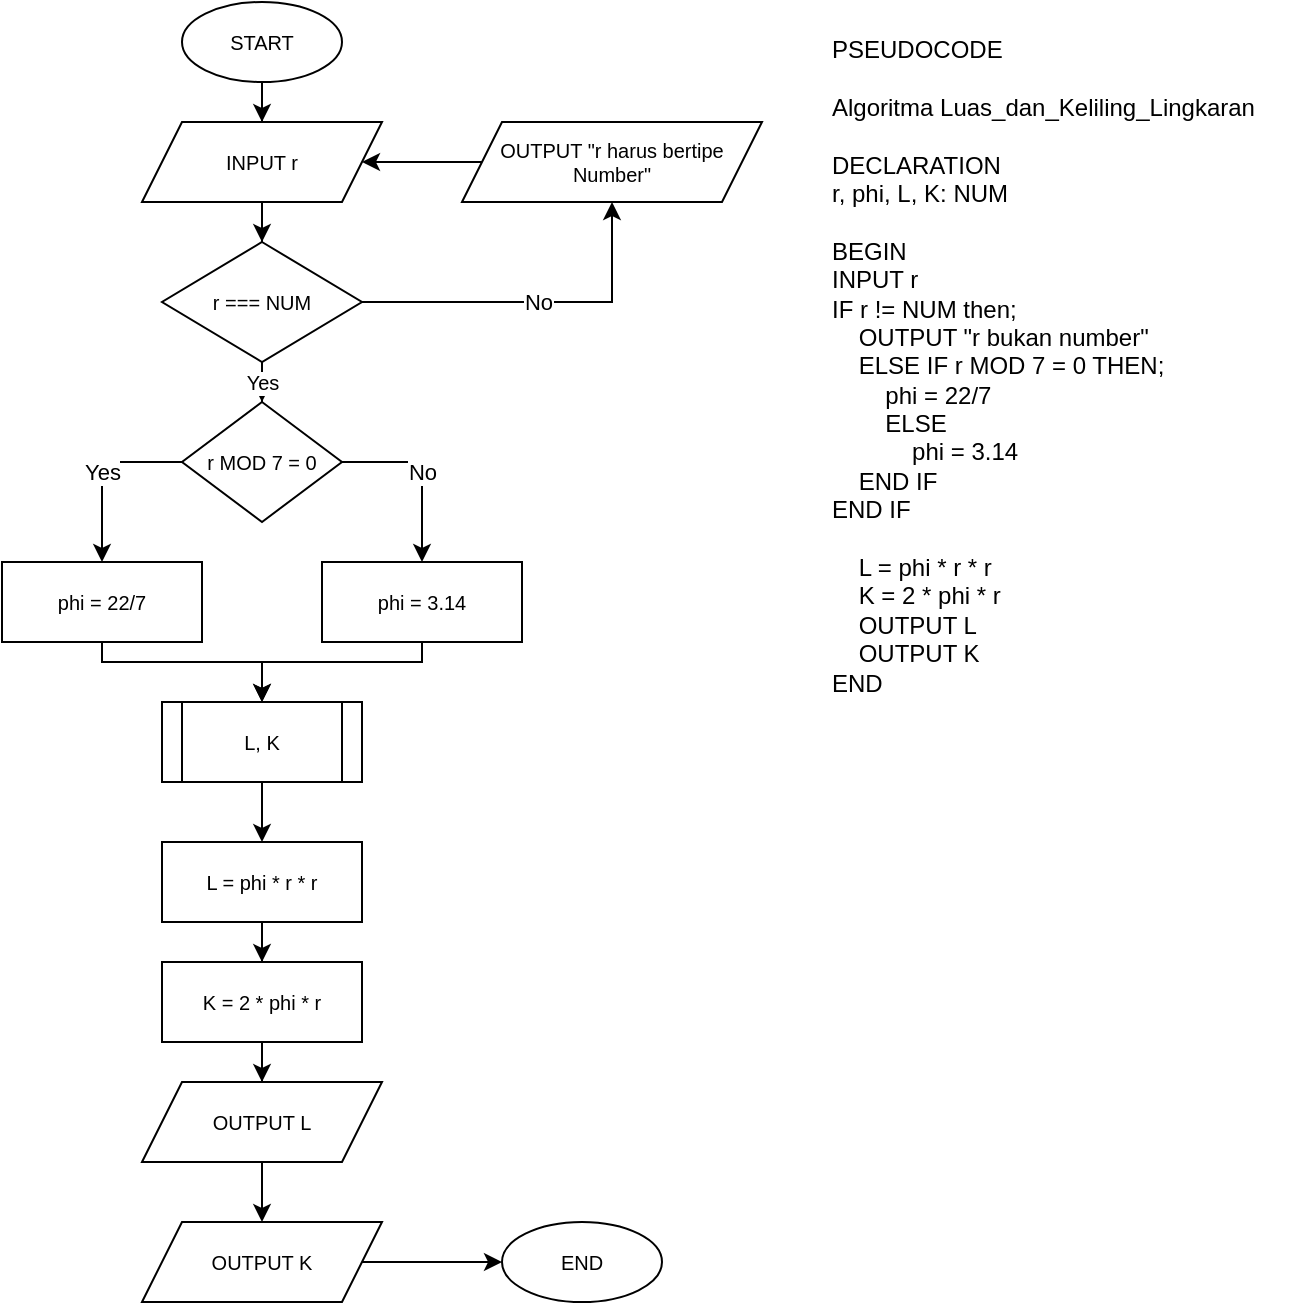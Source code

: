 <mxfile version="22.0.6" type="github" pages="2">
  <diagram name="Luas dan Keliling Lingkaran" id="As60NBWmITr6IcEahLj_">
    <mxGraphModel dx="1730" dy="470" grid="1" gridSize="10" guides="1" tooltips="1" connect="1" arrows="1" fold="1" page="1" pageScale="1" pageWidth="850" pageHeight="1100" math="0" shadow="0">
      <root>
        <mxCell id="0" />
        <mxCell id="1" parent="0" />
        <mxCell id="t3VwvEb-FSoNEl8GtmgG-22" style="edgeStyle=orthogonalEdgeStyle;rounded=0;orthogonalLoop=1;jettySize=auto;html=1;entryX=0.5;entryY=0;entryDx=0;entryDy=0;fontSize=10;" parent="1" source="t3VwvEb-FSoNEl8GtmgG-6" target="t3VwvEb-FSoNEl8GtmgG-13" edge="1">
          <mxGeometry relative="1" as="geometry" />
        </mxCell>
        <mxCell id="t3VwvEb-FSoNEl8GtmgG-6" value="START" style="ellipse;whiteSpace=wrap;html=1;fontSize=10;" parent="1" vertex="1">
          <mxGeometry x="80" y="10" width="80" height="40" as="geometry" />
        </mxCell>
        <mxCell id="t3VwvEb-FSoNEl8GtmgG-24" value="Yes" style="edgeStyle=orthogonalEdgeStyle;rounded=0;orthogonalLoop=1;jettySize=auto;html=1;entryX=0.5;entryY=0;entryDx=0;entryDy=0;fontSize=10;" parent="1" source="t3VwvEb-FSoNEl8GtmgG-8" target="t3VwvEb-FSoNEl8GtmgG-14" edge="1">
          <mxGeometry relative="1" as="geometry" />
        </mxCell>
        <mxCell id="t3VwvEb-FSoNEl8GtmgG-39" value="No" style="edgeStyle=orthogonalEdgeStyle;rounded=0;orthogonalLoop=1;jettySize=auto;html=1;entryX=0.5;entryY=1;entryDx=0;entryDy=0;" parent="1" source="t3VwvEb-FSoNEl8GtmgG-8" target="t3VwvEb-FSoNEl8GtmgG-37" edge="1">
          <mxGeometry relative="1" as="geometry" />
        </mxCell>
        <mxCell id="t3VwvEb-FSoNEl8GtmgG-8" value="r === NUM" style="rhombus;whiteSpace=wrap;html=1;fontSize=10;" parent="1" vertex="1">
          <mxGeometry x="70" y="130" width="100" height="60" as="geometry" />
        </mxCell>
        <mxCell id="t3VwvEb-FSoNEl8GtmgG-28" style="edgeStyle=orthogonalEdgeStyle;rounded=0;orthogonalLoop=1;jettySize=auto;html=1;entryX=0.5;entryY=0;entryDx=0;entryDy=0;fontSize=10;" parent="1" source="t3VwvEb-FSoNEl8GtmgG-10" target="t3VwvEb-FSoNEl8GtmgG-11" edge="1">
          <mxGeometry relative="1" as="geometry" />
        </mxCell>
        <mxCell id="t3VwvEb-FSoNEl8GtmgG-10" value="L = phi * r * r" style="rounded=0;whiteSpace=wrap;html=1;fontSize=10;" parent="1" vertex="1">
          <mxGeometry x="70" y="430" width="100" height="40" as="geometry" />
        </mxCell>
        <mxCell id="t3VwvEb-FSoNEl8GtmgG-29" style="edgeStyle=orthogonalEdgeStyle;rounded=0;orthogonalLoop=1;jettySize=auto;html=1;entryX=0.5;entryY=0;entryDx=0;entryDy=0;fontSize=10;" parent="1" source="t3VwvEb-FSoNEl8GtmgG-11" target="t3VwvEb-FSoNEl8GtmgG-12" edge="1">
          <mxGeometry relative="1" as="geometry" />
        </mxCell>
        <mxCell id="t3VwvEb-FSoNEl8GtmgG-11" value="K = 2 * phi * r" style="rounded=0;whiteSpace=wrap;html=1;fontSize=10;" parent="1" vertex="1">
          <mxGeometry x="70" y="490" width="100" height="40" as="geometry" />
        </mxCell>
        <mxCell id="Z4qwYL4u_Ih5AbIZj-c4-2" style="edgeStyle=orthogonalEdgeStyle;rounded=0;orthogonalLoop=1;jettySize=auto;html=1;entryX=0.5;entryY=0;entryDx=0;entryDy=0;" edge="1" parent="1" source="t3VwvEb-FSoNEl8GtmgG-12" target="Z4qwYL4u_Ih5AbIZj-c4-1">
          <mxGeometry relative="1" as="geometry" />
        </mxCell>
        <mxCell id="t3VwvEb-FSoNEl8GtmgG-12" value="OUTPUT L" style="shape=parallelogram;perimeter=parallelogramPerimeter;whiteSpace=wrap;html=1;fixedSize=1;fontSize=10;" parent="1" vertex="1">
          <mxGeometry x="60" y="550" width="120" height="40" as="geometry" />
        </mxCell>
        <mxCell id="t3VwvEb-FSoNEl8GtmgG-23" style="edgeStyle=orthogonalEdgeStyle;rounded=0;orthogonalLoop=1;jettySize=auto;html=1;entryX=0.5;entryY=0;entryDx=0;entryDy=0;fontSize=10;" parent="1" source="t3VwvEb-FSoNEl8GtmgG-13" target="t3VwvEb-FSoNEl8GtmgG-8" edge="1">
          <mxGeometry relative="1" as="geometry" />
        </mxCell>
        <mxCell id="t3VwvEb-FSoNEl8GtmgG-13" value="INPUT r" style="shape=parallelogram;perimeter=parallelogramPerimeter;whiteSpace=wrap;html=1;fixedSize=1;fontSize=10;" parent="1" vertex="1">
          <mxGeometry x="60" y="70" width="120" height="40" as="geometry" />
        </mxCell>
        <mxCell id="Z4qwYL4u_Ih5AbIZj-c4-7" value="Yes" style="edgeStyle=orthogonalEdgeStyle;rounded=0;orthogonalLoop=1;jettySize=auto;html=1;entryX=0.5;entryY=0;entryDx=0;entryDy=0;" edge="1" parent="1" source="t3VwvEb-FSoNEl8GtmgG-14" target="Z4qwYL4u_Ih5AbIZj-c4-5">
          <mxGeometry relative="1" as="geometry">
            <Array as="points">
              <mxPoint x="40" y="240" />
            </Array>
          </mxGeometry>
        </mxCell>
        <mxCell id="Z4qwYL4u_Ih5AbIZj-c4-8" value="No" style="edgeStyle=orthogonalEdgeStyle;rounded=0;orthogonalLoop=1;jettySize=auto;html=1;entryX=0.5;entryY=0;entryDx=0;entryDy=0;" edge="1" parent="1" source="t3VwvEb-FSoNEl8GtmgG-14" target="Z4qwYL4u_Ih5AbIZj-c4-6">
          <mxGeometry relative="1" as="geometry">
            <Array as="points">
              <mxPoint x="200" y="240" />
            </Array>
          </mxGeometry>
        </mxCell>
        <mxCell id="t3VwvEb-FSoNEl8GtmgG-14" value="r MOD 7 = 0" style="rhombus;whiteSpace=wrap;html=1;fontSize=10;" parent="1" vertex="1">
          <mxGeometry x="80" y="210" width="80" height="60" as="geometry" />
        </mxCell>
        <mxCell id="t3VwvEb-FSoNEl8GtmgG-21" value="END" style="ellipse;whiteSpace=wrap;html=1;fontSize=10;" parent="1" vertex="1">
          <mxGeometry x="240" y="620" width="80" height="40" as="geometry" />
        </mxCell>
        <mxCell id="t3VwvEb-FSoNEl8GtmgG-34" style="edgeStyle=orthogonalEdgeStyle;rounded=0;orthogonalLoop=1;jettySize=auto;html=1;entryX=0.5;entryY=0;entryDx=0;entryDy=0;fontSize=10;" parent="1" source="t3VwvEb-FSoNEl8GtmgG-31" target="t3VwvEb-FSoNEl8GtmgG-10" edge="1">
          <mxGeometry relative="1" as="geometry" />
        </mxCell>
        <mxCell id="t3VwvEb-FSoNEl8GtmgG-31" value="L, K" style="shape=process;whiteSpace=wrap;html=1;backgroundOutline=1;fontSize=10;" parent="1" vertex="1">
          <mxGeometry x="70" y="360" width="100" height="40" as="geometry" />
        </mxCell>
        <mxCell id="t3VwvEb-FSoNEl8GtmgG-40" style="edgeStyle=orthogonalEdgeStyle;rounded=0;orthogonalLoop=1;jettySize=auto;html=1;entryX=1;entryY=0.5;entryDx=0;entryDy=0;" parent="1" source="t3VwvEb-FSoNEl8GtmgG-37" target="t3VwvEb-FSoNEl8GtmgG-13" edge="1">
          <mxGeometry relative="1" as="geometry" />
        </mxCell>
        <mxCell id="t3VwvEb-FSoNEl8GtmgG-37" value="OUTPUT &quot;r harus bertipe Number&quot;" style="shape=parallelogram;perimeter=parallelogramPerimeter;whiteSpace=wrap;html=1;fixedSize=1;fontSize=10;" parent="1" vertex="1">
          <mxGeometry x="220" y="70" width="150" height="40" as="geometry" />
        </mxCell>
        <mxCell id="t3VwvEb-FSoNEl8GtmgG-43" value="PSEUDOCODE&lt;br&gt;&lt;br&gt;&lt;div&gt;Algoritma Luas_dan_Keliling_Lingkaran&lt;/div&gt;&lt;div&gt;&lt;br&gt;&lt;/div&gt;&lt;div&gt;DECLARATION&lt;/div&gt;&lt;div&gt;r, phi, L, K: NUM&lt;/div&gt;&lt;div&gt;&lt;br&gt;&lt;/div&gt;&lt;div&gt;BEGIN&lt;/div&gt;&lt;div&gt;INPUT r&lt;span style=&quot;&quot;&gt;&lt;/span&gt;&lt;/div&gt;&lt;div&gt;IF r != NUM then;&lt;/div&gt;&lt;div&gt;&lt;span style=&quot;&quot;&gt;&lt;span style=&quot;&quot;&gt;&lt;span style=&quot;white-space: pre;&quot;&gt;&amp;nbsp;&amp;nbsp;&amp;nbsp;&amp;nbsp;&lt;/span&gt;&lt;/span&gt;OUTPUT &quot;r bukan number&quot;&lt;/span&gt;&lt;/div&gt;&lt;div&gt;&lt;span style=&quot;&quot;&gt;&lt;span style=&quot;&quot;&gt;&lt;span style=&quot;white-space: pre;&quot;&gt;&amp;nbsp;&amp;nbsp;&amp;nbsp;&amp;nbsp;&lt;/span&gt;&lt;/span&gt;ELSE IF r MOD 7 = 0 THEN;&lt;/span&gt;&lt;/div&gt;&lt;div&gt;&lt;span style=&quot;&quot;&gt;&lt;span style=&quot;&quot;&gt;&lt;span style=&quot;white-space: pre;&quot;&gt;&amp;nbsp;&amp;nbsp;&amp;nbsp;&amp;nbsp;&lt;/span&gt;&lt;span style=&quot;white-space: pre;&quot;&gt;&amp;nbsp;&amp;nbsp;&amp;nbsp;&amp;nbsp;phi &lt;/span&gt;&lt;/span&gt;= 22/7&lt;/span&gt;&lt;/div&gt;&lt;div&gt;&lt;span style=&quot;&quot;&gt;&lt;span style=&quot;&quot;&gt;&lt;span style=&quot;white-space: pre;&quot;&gt;&amp;nbsp;&amp;nbsp;&amp;nbsp;&amp;nbsp;&lt;/span&gt;&lt;span style=&quot;white-space: pre;&quot;&gt;&amp;nbsp;&amp;nbsp;&amp;nbsp;&amp;nbsp;ELSE&lt;/span&gt;&lt;/span&gt;&lt;/span&gt;&lt;/div&gt;&lt;div&gt;&lt;span style=&quot;&quot;&gt;&lt;span style=&quot;&quot;&gt;&lt;span style=&quot;white-space: pre;&quot;&gt;&amp;nbsp;&amp;nbsp;&amp;nbsp;&amp;nbsp;&lt;/span&gt;&lt;span style=&quot;white-space: pre;&quot;&gt;&amp;nbsp;&amp;nbsp;&amp;nbsp;&amp;nbsp;&lt;/span&gt;&lt;span style=&quot;white-space: pre;&quot;&gt;&amp;nbsp;&amp;nbsp;&amp;nbsp;&amp;nbsp;phi&lt;/span&gt;&lt;/span&gt;&amp;nbsp;= 3.14&lt;/span&gt;&lt;/div&gt;&lt;div&gt;&lt;span style=&quot;&quot;&gt;&lt;span style=&quot;&quot;&gt;&lt;span style=&quot;white-space: pre;&quot;&gt;&amp;nbsp;&amp;nbsp;&amp;nbsp;&amp;nbsp;&lt;/span&gt;&lt;/span&gt;END IF&lt;/span&gt;&lt;/div&gt;&lt;div&gt;END IF&lt;/div&gt;&lt;div&gt;&lt;br&gt;&lt;/div&gt;&lt;div&gt;&lt;span style=&quot;&quot;&gt;&lt;span style=&quot;&quot;&gt;&lt;span style=&quot;white-space: pre;&quot;&gt;&amp;nbsp;&amp;nbsp;&amp;nbsp;&amp;nbsp;&lt;/span&gt;&lt;/span&gt;L = phi * r * r&lt;/span&gt;&lt;/div&gt;&lt;div&gt;&lt;span style=&quot;&quot;&gt;&lt;span style=&quot;&quot;&gt;&lt;span style=&quot;white-space: pre;&quot;&gt;&amp;nbsp;&amp;nbsp;&amp;nbsp;&amp;nbsp;&lt;/span&gt;&lt;/span&gt;K = 2 * phi * r&lt;/span&gt;&lt;/div&gt;&lt;div&gt;&lt;span style=&quot;&quot;&gt;&lt;span style=&quot;&quot;&gt;&lt;span style=&quot;white-space: pre;&quot;&gt;&amp;nbsp;&amp;nbsp;&amp;nbsp;&amp;nbsp;&lt;/span&gt;&lt;/span&gt;OUTPUT L&lt;/span&gt;&lt;/div&gt;&lt;div&gt;&lt;span style=&quot;&quot;&gt;&lt;span style=&quot;&quot;&gt;&lt;span style=&quot;white-space: pre;&quot;&gt;&amp;nbsp;&amp;nbsp;&amp;nbsp;&amp;nbsp;&lt;/span&gt;&lt;/span&gt;OUTPUT K&lt;/span&gt;&lt;/div&gt;&lt;div&gt;END&lt;/div&gt;" style="text;html=1;align=left;verticalAlign=top;resizable=0;points=[];autosize=1;strokeColor=none;fillColor=none;" parent="1" vertex="1">
          <mxGeometry x="403" y="20" width="230" height="340" as="geometry" />
        </mxCell>
        <mxCell id="Z4qwYL4u_Ih5AbIZj-c4-3" style="edgeStyle=orthogonalEdgeStyle;rounded=0;orthogonalLoop=1;jettySize=auto;html=1;entryX=0;entryY=0.5;entryDx=0;entryDy=0;" edge="1" parent="1" source="Z4qwYL4u_Ih5AbIZj-c4-1" target="t3VwvEb-FSoNEl8GtmgG-21">
          <mxGeometry relative="1" as="geometry" />
        </mxCell>
        <mxCell id="Z4qwYL4u_Ih5AbIZj-c4-1" value="OUTPUT K" style="shape=parallelogram;perimeter=parallelogramPerimeter;whiteSpace=wrap;html=1;fixedSize=1;fontSize=10;" vertex="1" parent="1">
          <mxGeometry x="60" y="620" width="120" height="40" as="geometry" />
        </mxCell>
        <mxCell id="Z4qwYL4u_Ih5AbIZj-c4-9" style="edgeStyle=orthogonalEdgeStyle;rounded=0;orthogonalLoop=1;jettySize=auto;html=1;entryX=0.5;entryY=0;entryDx=0;entryDy=0;" edge="1" parent="1" source="Z4qwYL4u_Ih5AbIZj-c4-5" target="t3VwvEb-FSoNEl8GtmgG-31">
          <mxGeometry relative="1" as="geometry">
            <Array as="points">
              <mxPoint x="40" y="340" />
              <mxPoint x="120" y="340" />
            </Array>
          </mxGeometry>
        </mxCell>
        <mxCell id="Z4qwYL4u_Ih5AbIZj-c4-5" value="phi = 22/7" style="rounded=0;whiteSpace=wrap;html=1;fontSize=10;" vertex="1" parent="1">
          <mxGeometry x="-10" y="290" width="100" height="40" as="geometry" />
        </mxCell>
        <mxCell id="Z4qwYL4u_Ih5AbIZj-c4-10" style="edgeStyle=orthogonalEdgeStyle;rounded=0;orthogonalLoop=1;jettySize=auto;html=1;entryX=0.5;entryY=0;entryDx=0;entryDy=0;" edge="1" parent="1" source="Z4qwYL4u_Ih5AbIZj-c4-6" target="t3VwvEb-FSoNEl8GtmgG-31">
          <mxGeometry relative="1" as="geometry">
            <Array as="points">
              <mxPoint x="200" y="340" />
              <mxPoint x="120" y="340" />
            </Array>
          </mxGeometry>
        </mxCell>
        <mxCell id="Z4qwYL4u_Ih5AbIZj-c4-6" value="phi = 3.14" style="rounded=0;whiteSpace=wrap;html=1;fontSize=10;" vertex="1" parent="1">
          <mxGeometry x="150" y="290" width="100" height="40" as="geometry" />
        </mxCell>
      </root>
    </mxGraphModel>
  </diagram>
  <diagram id="wqfmr4jOKLkk4H2hwCI8" name="Luas Permukaan Dadu">
    <mxGraphModel dx="880" dy="470" grid="1" gridSize="10" guides="1" tooltips="1" connect="1" arrows="1" fold="1" page="1" pageScale="1" pageWidth="850" pageHeight="1100" math="0" shadow="0">
      <root>
        <mxCell id="0" />
        <mxCell id="1" parent="0" />
        <mxCell id="BpDKCNNtxmS4av3gsoay-1" style="edgeStyle=orthogonalEdgeStyle;rounded=0;orthogonalLoop=1;jettySize=auto;html=1;entryX=0.5;entryY=0;entryDx=0;entryDy=0;fontSize=10;" parent="1" source="BpDKCNNtxmS4av3gsoay-2" target="BpDKCNNtxmS4av3gsoay-6" edge="1">
          <mxGeometry relative="1" as="geometry" />
        </mxCell>
        <mxCell id="BpDKCNNtxmS4av3gsoay-2" value="START" style="ellipse;whiteSpace=wrap;html=1;fontSize=10;" parent="1" vertex="1">
          <mxGeometry x="80" y="10" width="80" height="40" as="geometry" />
        </mxCell>
        <mxCell id="BpDKCNNtxmS4av3gsoay-3" value="NO" style="edgeStyle=orthogonalEdgeStyle;rounded=0;orthogonalLoop=1;jettySize=auto;html=1;entryX=0.5;entryY=1;entryDx=0;entryDy=0;" parent="1" source="BpDKCNNtxmS4av3gsoay-4" target="BpDKCNNtxmS4av3gsoay-9" edge="1">
          <mxGeometry relative="1" as="geometry" />
        </mxCell>
        <mxCell id="Ms2kodBLVWQleoR4uPTW-5" value="YES" style="edgeStyle=orthogonalEdgeStyle;rounded=0;orthogonalLoop=1;jettySize=auto;html=1;entryX=0.5;entryY=0;entryDx=0;entryDy=0;" parent="1" source="BpDKCNNtxmS4av3gsoay-4" target="Ms2kodBLVWQleoR4uPTW-4" edge="1">
          <mxGeometry relative="1" as="geometry" />
        </mxCell>
        <mxCell id="BpDKCNNtxmS4av3gsoay-4" value="s === NUMBER" style="rhombus;whiteSpace=wrap;html=1;fontSize=10;" parent="1" vertex="1">
          <mxGeometry x="70" y="130" width="100" height="60" as="geometry" />
        </mxCell>
        <mxCell id="BpDKCNNtxmS4av3gsoay-5" style="edgeStyle=orthogonalEdgeStyle;rounded=0;orthogonalLoop=1;jettySize=auto;html=1;entryX=0.5;entryY=0;entryDx=0;entryDy=0;fontSize=10;" parent="1" source="BpDKCNNtxmS4av3gsoay-6" target="BpDKCNNtxmS4av3gsoay-4" edge="1">
          <mxGeometry relative="1" as="geometry" />
        </mxCell>
        <mxCell id="BpDKCNNtxmS4av3gsoay-6" value="INPUT s" style="shape=parallelogram;perimeter=parallelogramPerimeter;whiteSpace=wrap;html=1;fixedSize=1;fontSize=10;" parent="1" vertex="1">
          <mxGeometry x="60" y="70" width="120" height="40" as="geometry" />
        </mxCell>
        <mxCell id="BpDKCNNtxmS4av3gsoay-8" style="edgeStyle=orthogonalEdgeStyle;rounded=0;orthogonalLoop=1;jettySize=auto;html=1;entryX=1;entryY=0.5;entryDx=0;entryDy=0;" parent="1" source="BpDKCNNtxmS4av3gsoay-9" target="BpDKCNNtxmS4av3gsoay-6" edge="1">
          <mxGeometry relative="1" as="geometry" />
        </mxCell>
        <mxCell id="BpDKCNNtxmS4av3gsoay-9" value="OUTPUT" style="shape=parallelogram;perimeter=parallelogramPerimeter;whiteSpace=wrap;html=1;fixedSize=1;fontSize=10;" parent="1" vertex="1">
          <mxGeometry x="220" y="70" width="120" height="40" as="geometry" />
        </mxCell>
        <mxCell id="Ms2kodBLVWQleoR4uPTW-7" style="edgeStyle=orthogonalEdgeStyle;rounded=0;orthogonalLoop=1;jettySize=auto;html=1;entryX=0.5;entryY=0;entryDx=0;entryDy=0;" parent="1" source="Ms2kodBLVWQleoR4uPTW-1" target="Ms2kodBLVWQleoR4uPTW-2" edge="1">
          <mxGeometry relative="1" as="geometry" />
        </mxCell>
        <mxCell id="Ms2kodBLVWQleoR4uPTW-1" value="LP = 6 * s * s" style="rounded=0;whiteSpace=wrap;html=1;fontSize=10;" parent="1" vertex="1">
          <mxGeometry x="70" y="280" width="100" height="40" as="geometry" />
        </mxCell>
        <mxCell id="Ms2kodBLVWQleoR4uPTW-8" style="edgeStyle=orthogonalEdgeStyle;rounded=0;orthogonalLoop=1;jettySize=auto;html=1;entryX=0.5;entryY=0;entryDx=0;entryDy=0;" parent="1" source="Ms2kodBLVWQleoR4uPTW-2" target="Ms2kodBLVWQleoR4uPTW-3" edge="1">
          <mxGeometry relative="1" as="geometry" />
        </mxCell>
        <mxCell id="Ms2kodBLVWQleoR4uPTW-2" value="Output LP" style="shape=parallelogram;perimeter=parallelogramPerimeter;whiteSpace=wrap;html=1;fixedSize=1;fontSize=10;" parent="1" vertex="1">
          <mxGeometry x="60" y="350" width="120" height="40" as="geometry" />
        </mxCell>
        <mxCell id="Ms2kodBLVWQleoR4uPTW-3" value="End" style="ellipse;whiteSpace=wrap;html=1;fontSize=10;" parent="1" vertex="1">
          <mxGeometry x="80" y="410" width="80" height="40" as="geometry" />
        </mxCell>
        <mxCell id="Ms2kodBLVWQleoR4uPTW-6" style="edgeStyle=orthogonalEdgeStyle;rounded=0;orthogonalLoop=1;jettySize=auto;html=1;entryX=0.5;entryY=0;entryDx=0;entryDy=0;" parent="1" source="Ms2kodBLVWQleoR4uPTW-4" target="Ms2kodBLVWQleoR4uPTW-1" edge="1">
          <mxGeometry relative="1" as="geometry" />
        </mxCell>
        <mxCell id="Ms2kodBLVWQleoR4uPTW-4" value="LP" style="shape=process;whiteSpace=wrap;html=1;backgroundOutline=1;fontSize=10;" parent="1" vertex="1">
          <mxGeometry x="70" y="210" width="100" height="40" as="geometry" />
        </mxCell>
        <mxCell id="Ms2kodBLVWQleoR4uPTW-10" value="PSEUDOCODE&lt;br&gt;&lt;div&gt;Algoritma Luas_Permukaan_Dadu&lt;/div&gt;&lt;div&gt;&lt;br&gt;&lt;/div&gt;&lt;div&gt;DECLARATION&lt;/div&gt;&lt;div&gt;s, LP, num&lt;/div&gt;&lt;div&gt;&lt;br&gt;&lt;/div&gt;&lt;div&gt;BEGIN&lt;/div&gt;&lt;div&gt;INPUT s&lt;span style=&quot;&quot;&gt;&lt;/span&gt;&lt;/div&gt;&lt;div&gt;IF r != num then;&lt;/div&gt;&lt;div&gt;&lt;span style=&quot;&quot;&gt;&lt;span style=&quot;&quot;&gt;&lt;span style=&quot;white-space: pre;&quot;&gt;&amp;nbsp;&amp;nbsp;&amp;nbsp;&amp;nbsp;&lt;/span&gt;&lt;/span&gt;OUTPUT &quot;r bukan number&quot;&lt;/span&gt;&lt;/div&gt;&lt;div&gt;&lt;span style=&quot;&quot;&gt;&lt;span style=&quot;&quot;&gt;&lt;span style=&quot;white-space: pre;&quot;&gt;&amp;nbsp;&amp;nbsp;&amp;nbsp;&amp;nbsp;&lt;/span&gt;&lt;/span&gt;else&lt;/span&gt;&lt;/div&gt;&lt;div&gt;&lt;span style=&quot;&quot;&gt;&lt;span style=&quot;&quot;&gt;&lt;span style=&quot;white-space: pre;&quot;&gt;&amp;nbsp;&amp;nbsp;&amp;nbsp;&amp;nbsp;&lt;/span&gt;&lt;span style=&quot;white-space: pre;&quot;&gt;&amp;nbsp;&amp;nbsp;&amp;nbsp;&amp;nbsp;&lt;/span&gt;&lt;/span&gt;LP = 6 * s * s&lt;/span&gt;&lt;/div&gt;&lt;div&gt;END IF&lt;/div&gt;&lt;div&gt;&lt;span style=&quot;&quot;&gt;&lt;span style=&quot;&quot;&gt;&lt;span style=&quot;white-space: pre;&quot;&gt;&amp;nbsp;&amp;nbsp;&amp;nbsp;&amp;nbsp;&lt;/span&gt;&lt;/span&gt;OUTPUT LP&lt;/span&gt;&lt;/div&gt;&lt;div&gt;END&lt;/div&gt;" style="text;html=1;align=left;verticalAlign=top;resizable=0;points=[];autosize=1;strokeColor=none;fillColor=none;" parent="1" vertex="1">
          <mxGeometry x="395" y="48" width="210" height="230" as="geometry" />
        </mxCell>
      </root>
    </mxGraphModel>
  </diagram>
</mxfile>
